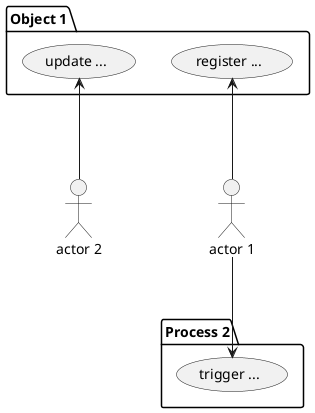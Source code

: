 @startuml

skinparam ranksep 100
skinparam ActorBackgroundColor<<Assignment>> #pink
skinparam ActorBorderColor<<Assignment>> #red
skinparam ActorBackgroundColor<<ScopedRole>> #lightgreen
skinparam ActorBorderColor<<ScopedRole>> #green

actor "actor 1" as ar1
actor "actor 2" as ar2

package "Object 1" {
    usecase "register ..." as a1
    usecase "update ..." as a2
}

package "Process 2" {
    usecase "trigger ..." as a3
}

ar1 -u-> a1
ar2 -u-> a2
ar1 --> a3


@enduml
